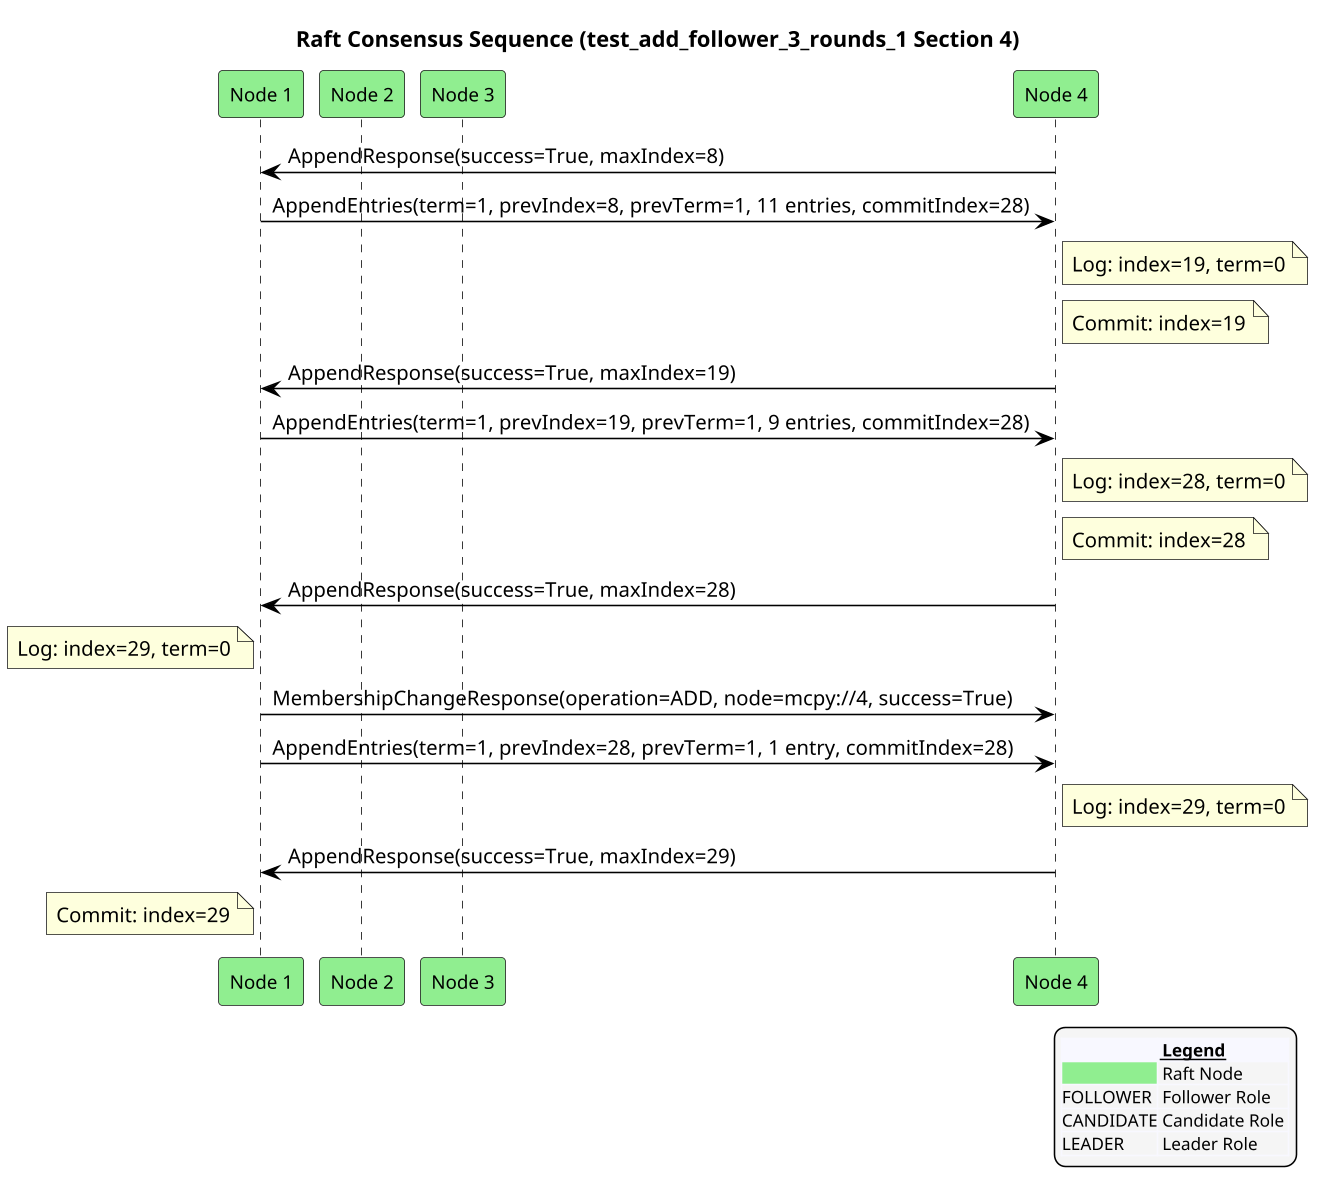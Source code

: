 @startuml
!pragma ratio 0.7
skinparam dpi 150
skinparam monochrome false
skinparam sequence {
  ArrowColor Black
  ActorBorderColor Black
  LifeLineBorderColor Black
  ParticipantFontSize 12
  Padding 10
}
skinparam legend {
  BackgroundColor #F5F5F5
  FontSize 11
}
title Raft Consensus Sequence (test_add_follower_3_rounds_1 Section 4)

participant "Node 1" as n1 order 10 #Lightgreen
participant "Node 2" as n2 order 20 #Lightgreen
participant "Node 3" as n3 order 30 #Lightgreen
participant "Node 4" as n4 order 40 #Lightgreen
n4 -> n1: AppendResponse(success=True, maxIndex=8)
n1 -> n4: AppendEntries(term=1, prevIndex=8, prevTerm=1, 11 entries, commitIndex=28)
note right of n4: Log: index=19, term=0
note right of n4: Commit: index=19
n4 -> n1: AppendResponse(success=True, maxIndex=19)
n1 -> n4: AppendEntries(term=1, prevIndex=19, prevTerm=1, 9 entries, commitIndex=28)
note right of n4: Log: index=28, term=0
note right of n4: Commit: index=28
n4 -> n1: AppendResponse(success=True, maxIndex=28)
note left of n1: Log: index=29, term=0
n1 -> n4: MembershipChangeResponse(operation=ADD, node=mcpy://4, success=True)
n1 -> n4: AppendEntries(term=1, prevIndex=28, prevTerm=1, 1 entry, commitIndex=28)
note right of n4: Log: index=29, term=0
n4 -> n1: AppendResponse(success=True, maxIndex=29)
note left of n1: Commit: index=29

legend right
  <#GhostWhite,#GhostWhite>|      |= __Legend__ |
  |<#Lightgreen>| Raft Node |
  |FOLLOWER| Follower Role |
  |CANDIDATE| Candidate Role |
  |LEADER| Leader Role |
endlegend
@enduml
